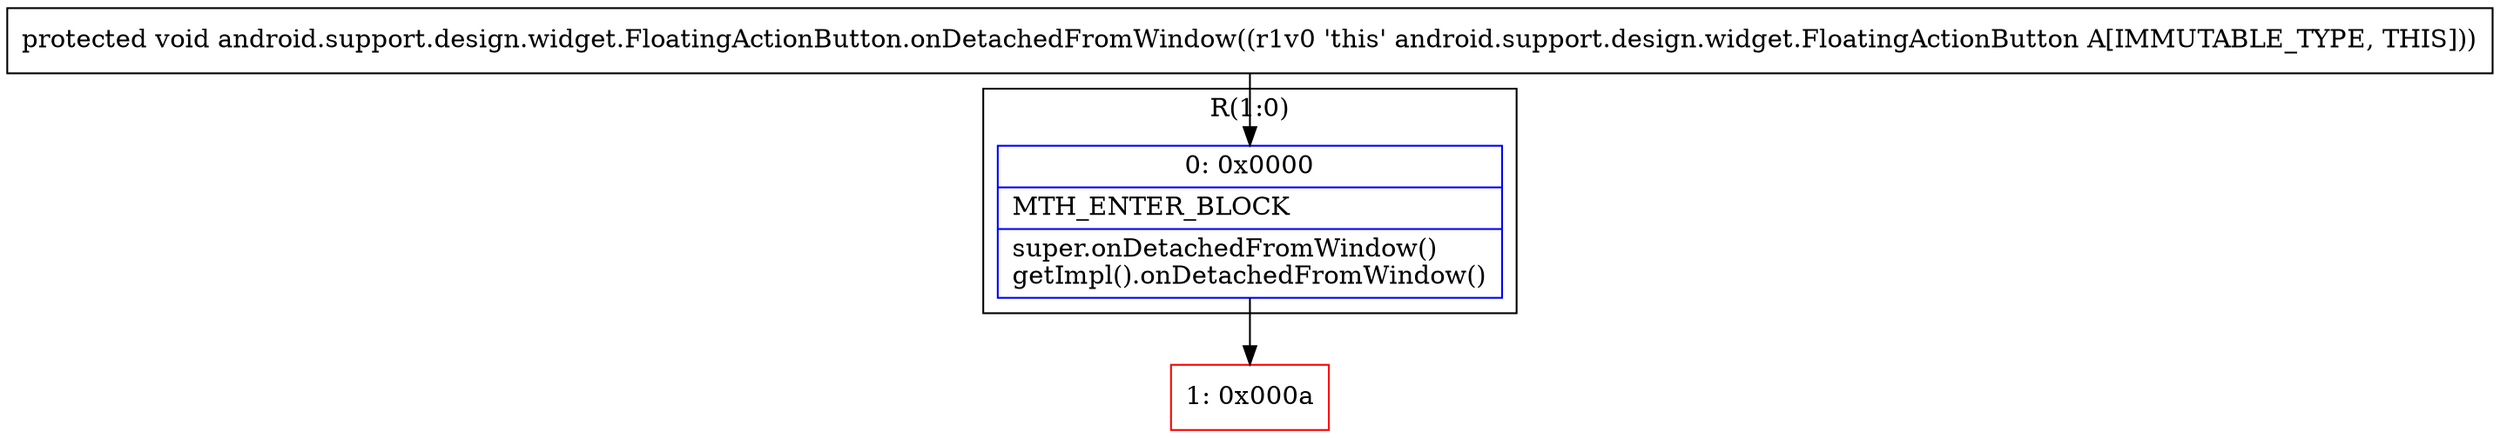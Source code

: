 digraph "CFG forandroid.support.design.widget.FloatingActionButton.onDetachedFromWindow()V" {
subgraph cluster_Region_1068898557 {
label = "R(1:0)";
node [shape=record,color=blue];
Node_0 [shape=record,label="{0\:\ 0x0000|MTH_ENTER_BLOCK\l|super.onDetachedFromWindow()\lgetImpl().onDetachedFromWindow()\l}"];
}
Node_1 [shape=record,color=red,label="{1\:\ 0x000a}"];
MethodNode[shape=record,label="{protected void android.support.design.widget.FloatingActionButton.onDetachedFromWindow((r1v0 'this' android.support.design.widget.FloatingActionButton A[IMMUTABLE_TYPE, THIS])) }"];
MethodNode -> Node_0;
Node_0 -> Node_1;
}

